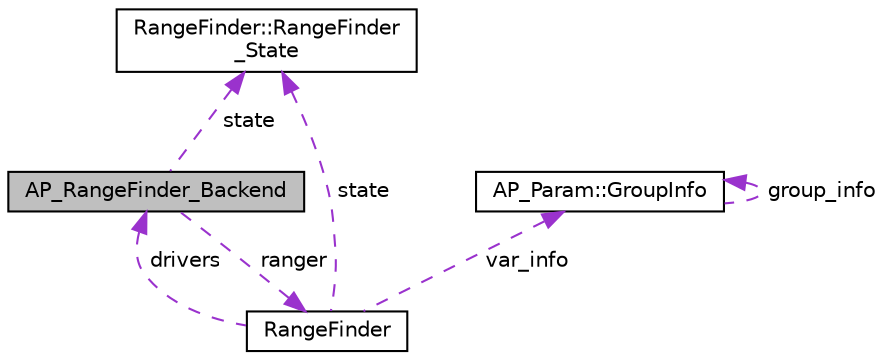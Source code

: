 digraph "AP_RangeFinder_Backend"
{
 // INTERACTIVE_SVG=YES
  edge [fontname="Helvetica",fontsize="10",labelfontname="Helvetica",labelfontsize="10"];
  node [fontname="Helvetica",fontsize="10",shape=record];
  Node1 [label="AP_RangeFinder_Backend",height=0.2,width=0.4,color="black", fillcolor="grey75", style="filled" fontcolor="black"];
  Node2 -> Node1 [dir="back",color="darkorchid3",fontsize="10",style="dashed",label=" state" ,fontname="Helvetica"];
  Node2 [label="RangeFinder::RangeFinder\l_State",height=0.2,width=0.4,color="black", fillcolor="white", style="filled",URL="$structRangeFinder_1_1RangeFinder__State.html"];
  Node3 -> Node1 [dir="back",color="darkorchid3",fontsize="10",style="dashed",label=" ranger" ,fontname="Helvetica"];
  Node3 [label="RangeFinder",height=0.2,width=0.4,color="black", fillcolor="white", style="filled",URL="$classRangeFinder.html"];
  Node2 -> Node3 [dir="back",color="darkorchid3",fontsize="10",style="dashed",label=" state" ,fontname="Helvetica"];
  Node4 -> Node3 [dir="back",color="darkorchid3",fontsize="10",style="dashed",label=" var_info" ,fontname="Helvetica"];
  Node4 [label="AP_Param::GroupInfo",height=0.2,width=0.4,color="black", fillcolor="white", style="filled",URL="$structAP__Param_1_1GroupInfo.html"];
  Node4 -> Node4 [dir="back",color="darkorchid3",fontsize="10",style="dashed",label=" group_info" ,fontname="Helvetica"];
  Node1 -> Node3 [dir="back",color="darkorchid3",fontsize="10",style="dashed",label=" drivers" ,fontname="Helvetica"];
}
